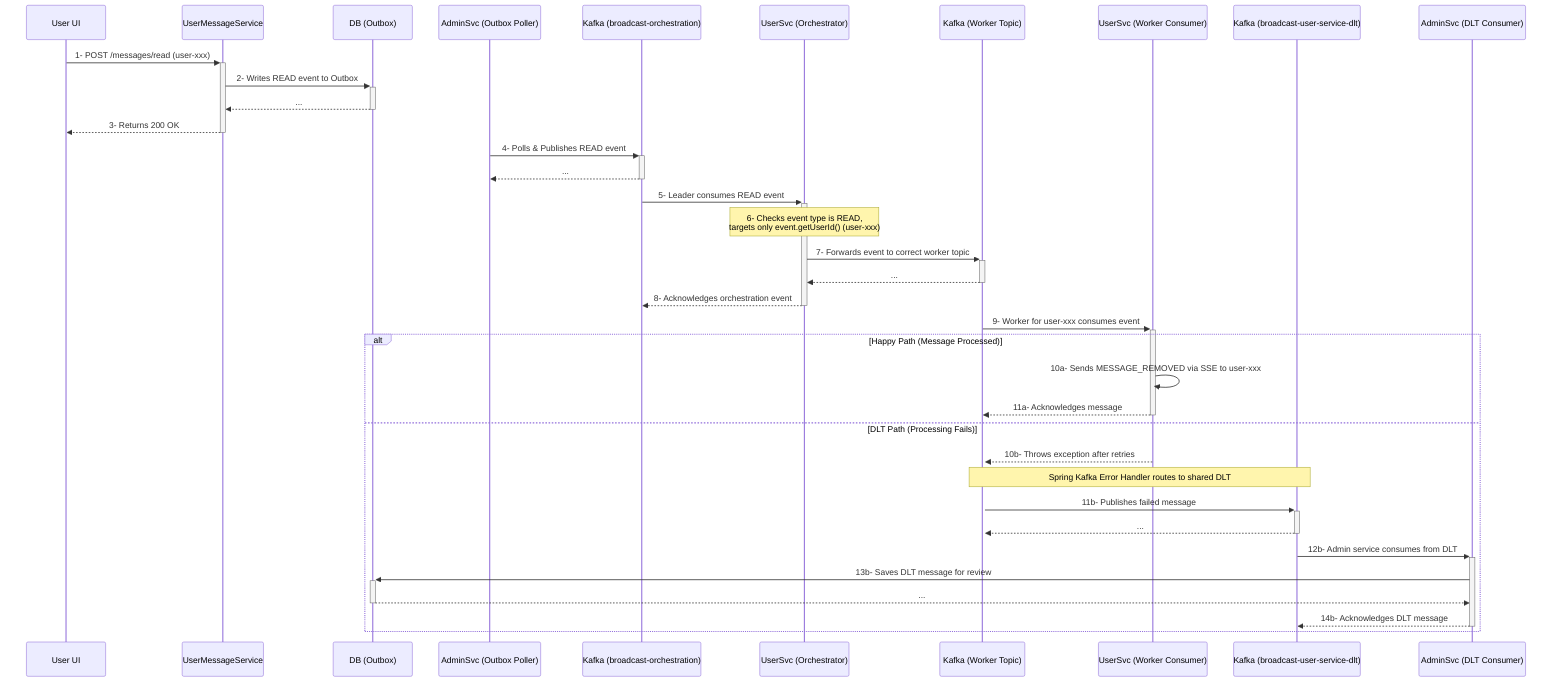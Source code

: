 sequenceDiagram
    participant UserUI as User UI
    participant UserSvc as UserMessageService
    participant DB as DB (Outbox)
    participant OutboxPoller as AdminSvc (Outbox Poller)
    participant KafkaOrch as Kafka (broadcast-orchestration)
    participant Orchestrator as UserSvc (Orchestrator)
    participant KafkaWorker as Kafka (Worker Topic)
    participant Worker as UserSvc (Worker Consumer)
    participant DLT as Kafka (broadcast-user-service-dlt)
    participant DLTConsumer as AdminSvc (DLT Consumer)

    UserUI->>+UserSvc: 1- POST /messages/read (user-xxx)
    UserSvc->>+DB: 2- Writes READ event to Outbox
    DB-->>-UserSvc: ...
    UserSvc-->>-UserUI: 3- Returns 200 OK

    OutboxPoller->>+KafkaOrch: 4- Polls & Publishes READ event
    KafkaOrch-->>-OutboxPoller: ...

    KafkaOrch->>+Orchestrator: 5- Leader consumes READ event
    Note over Orchestrator: 6- Checks event type is READ,<br/>targets only event.getUserId() (user-xxx)
    Orchestrator->>+KafkaWorker: 7- Forwards event to correct worker topic
    KafkaWorker-->>-Orchestrator: ...
    Orchestrator-->>-KafkaOrch: 8- Acknowledges orchestration event

    KafkaWorker->>+Worker: 9- Worker for user-xxx consumes event

    alt Happy Path (Message Processed)
        Worker->>Worker: 10a- Sends MESSAGE_REMOVED via SSE to user-xxx
        Worker-->>-KafkaWorker: 11a- Acknowledges message
    else DLT Path (Processing Fails)
        Worker-->>+KafkaWorker: 10b- Throws exception after retries
        Note over KafkaWorker, DLT: Spring Kafka Error Handler routes to shared DLT
        KafkaWorker->>+DLT: 11b- Publishes failed message
        DLT-->>-KafkaWorker: ...
        DLT->>+DLTConsumer: 12b- Admin service consumes from DLT
        DLTConsumer->>+DB: 13b- Saves DLT message for review
        DB-->>-DLTConsumer: ...
        DLTConsumer-->>-DLT: 14b- Acknowledges DLT message
    end